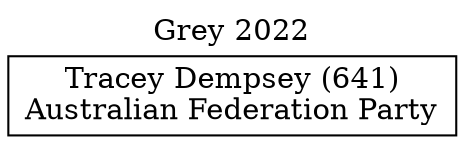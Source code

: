 // House preference flow
digraph "Tracey Dempsey (641)_Grey_2022" {
	graph [label="Grey 2022" labelloc=t mclimit=10]
	node [shape=box]
	"Tracey Dempsey (641)" [label="Tracey Dempsey (641)
Australian Federation Party"]
}
